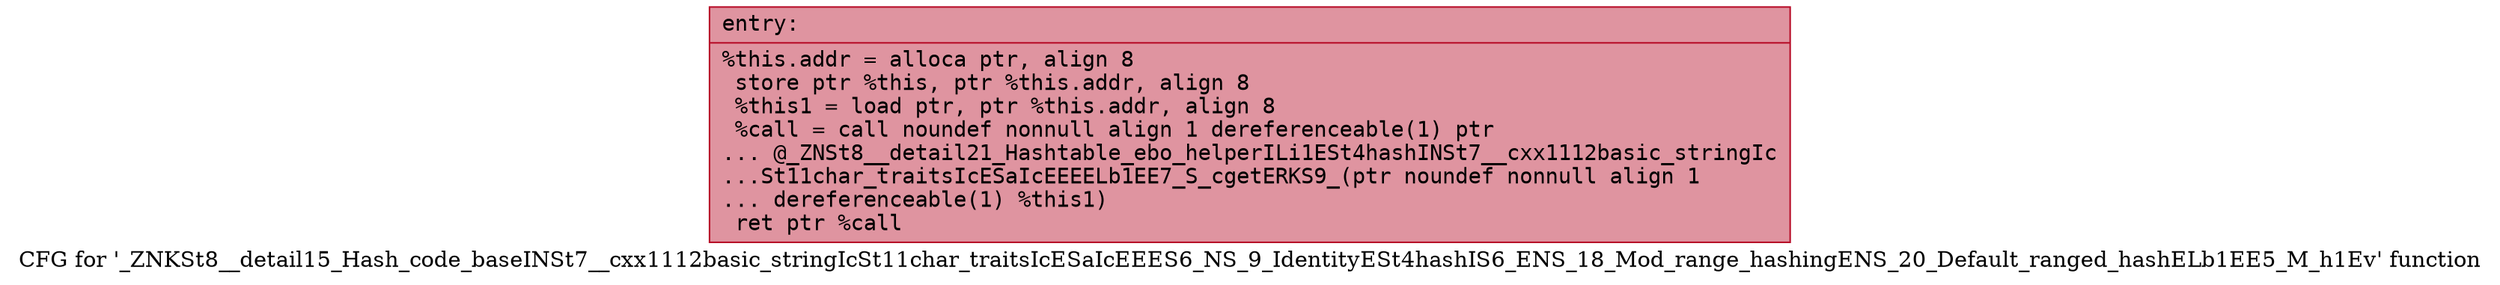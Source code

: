 digraph "CFG for '_ZNKSt8__detail15_Hash_code_baseINSt7__cxx1112basic_stringIcSt11char_traitsIcESaIcEEES6_NS_9_IdentityESt4hashIS6_ENS_18_Mod_range_hashingENS_20_Default_ranged_hashELb1EE5_M_h1Ev' function" {
	label="CFG for '_ZNKSt8__detail15_Hash_code_baseINSt7__cxx1112basic_stringIcSt11char_traitsIcESaIcEEES6_NS_9_IdentityESt4hashIS6_ENS_18_Mod_range_hashingENS_20_Default_ranged_hashELb1EE5_M_h1Ev' function";

	Node0x55c7e09d8fe0 [shape=record,color="#b70d28ff", style=filled, fillcolor="#b70d2870" fontname="Courier",label="{entry:\l|  %this.addr = alloca ptr, align 8\l  store ptr %this, ptr %this.addr, align 8\l  %this1 = load ptr, ptr %this.addr, align 8\l  %call = call noundef nonnull align 1 dereferenceable(1) ptr\l... @_ZNSt8__detail21_Hashtable_ebo_helperILi1ESt4hashINSt7__cxx1112basic_stringIc\l...St11char_traitsIcESaIcEEEELb1EE7_S_cgetERKS9_(ptr noundef nonnull align 1\l... dereferenceable(1) %this1)\l  ret ptr %call\l}"];
}
